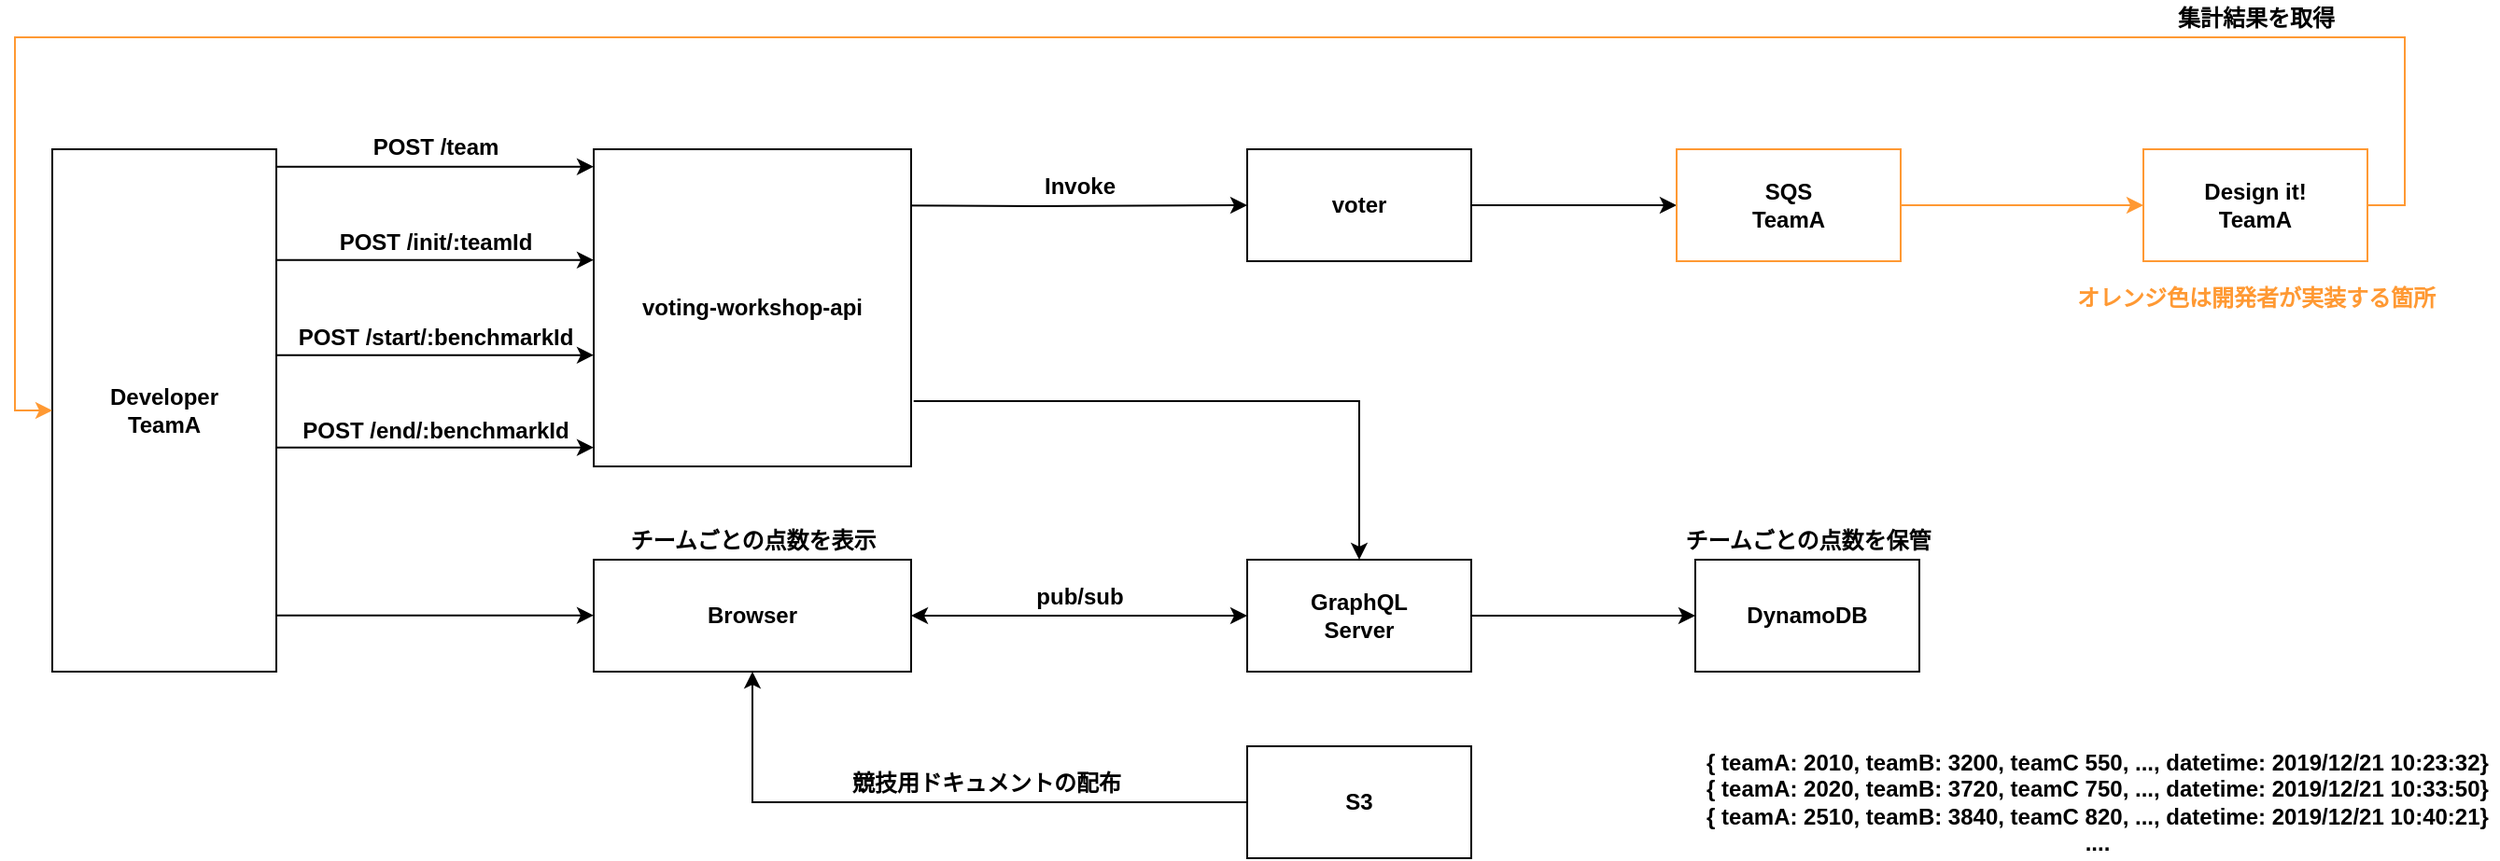<mxfile version="12.3.7" type="github" pages="1">
  <diagram id="oE668b1T04KdqO5-EZjN" name="Page-1">
    <mxGraphModel dx="1794" dy="1002" grid="1" gridSize="10" guides="1" tooltips="1" connect="1" arrows="1" fold="1" page="1" pageScale="1" pageWidth="827" pageHeight="1169" math="0" shadow="0">
      <root>
        <mxCell id="0"/>
        <mxCell id="1" parent="0"/>
        <mxCell id="fTH20Q57ph5YXirQgXdZ-30" style="edgeStyle=orthogonalEdgeStyle;rounded=0;orthogonalLoop=1;jettySize=auto;html=1;exitX=1;exitY=0.5;exitDx=0;exitDy=0;" parent="1" source="fTH20Q57ph5YXirQgXdZ-1" target="fTH20Q57ph5YXirQgXdZ-6" edge="1">
          <mxGeometry relative="1" as="geometry"/>
        </mxCell>
        <mxCell id="fTH20Q57ph5YXirQgXdZ-1" value="&lt;b&gt;voter&lt;br&gt;&lt;/b&gt;" style="rounded=0;whiteSpace=wrap;html=1;" parent="1" vertex="1">
          <mxGeometry x="880" y="110" width="120" height="60" as="geometry"/>
        </mxCell>
        <mxCell id="fTH20Q57ph5YXirQgXdZ-5" style="edgeStyle=orthogonalEdgeStyle;rounded=0;orthogonalLoop=1;jettySize=auto;html=1;exitX=1;exitY=0.5;exitDx=0;exitDy=0;entryX=0;entryY=0.5;entryDx=0;entryDy=0;" parent="1" source="fTH20Q57ph5YXirQgXdZ-2" target="fTH20Q57ph5YXirQgXdZ-3" edge="1">
          <mxGeometry relative="1" as="geometry"/>
        </mxCell>
        <mxCell id="fTH20Q57ph5YXirQgXdZ-2" value="&lt;b&gt;GraphQL&lt;br&gt;Server&lt;br&gt;&lt;/b&gt;" style="rounded=0;whiteSpace=wrap;html=1;" parent="1" vertex="1">
          <mxGeometry x="880" y="330" width="120" height="60" as="geometry"/>
        </mxCell>
        <mxCell id="fTH20Q57ph5YXirQgXdZ-3" value="&lt;b&gt;DynamoDB&lt;br&gt;&lt;/b&gt;" style="rounded=0;whiteSpace=wrap;html=1;" parent="1" vertex="1">
          <mxGeometry x="1120" y="330" width="120" height="60" as="geometry"/>
        </mxCell>
        <mxCell id="fTH20Q57ph5YXirQgXdZ-32" style="edgeStyle=orthogonalEdgeStyle;rounded=0;orthogonalLoop=1;jettySize=auto;html=1;exitX=1;exitY=0.5;exitDx=0;exitDy=0;strokeColor=#FF9933;" parent="1" source="fTH20Q57ph5YXirQgXdZ-6" target="fTH20Q57ph5YXirQgXdZ-31" edge="1">
          <mxGeometry relative="1" as="geometry"/>
        </mxCell>
        <mxCell id="fTH20Q57ph5YXirQgXdZ-6" value="&lt;b&gt;SQS&lt;br&gt;TeamA&lt;br&gt;&lt;/b&gt;" style="rounded=0;whiteSpace=wrap;html=1;strokeColor=#FF9933;" parent="1" vertex="1">
          <mxGeometry x="1110" y="110" width="120" height="60" as="geometry"/>
        </mxCell>
        <mxCell id="fTH20Q57ph5YXirQgXdZ-16" style="edgeStyle=orthogonalEdgeStyle;rounded=0;orthogonalLoop=1;jettySize=auto;html=1;" parent="1" target="fTH20Q57ph5YXirQgXdZ-1" edge="1">
          <mxGeometry relative="1" as="geometry">
            <mxPoint x="652" y="140" as="sourcePoint"/>
          </mxGeometry>
        </mxCell>
        <mxCell id="fTH20Q57ph5YXirQgXdZ-14" value="&lt;b&gt;Developer&lt;br&gt;TeamA&lt;br&gt;&lt;/b&gt;" style="rounded=0;whiteSpace=wrap;html=1;" parent="1" vertex="1">
          <mxGeometry x="240" y="110" width="120" height="280" as="geometry"/>
        </mxCell>
        <mxCell id="fTH20Q57ph5YXirQgXdZ-17" value="&lt;b&gt;voting-workshop-api&lt;br&gt;&lt;/b&gt;" style="rounded=0;whiteSpace=wrap;html=1;" parent="1" vertex="1">
          <mxGeometry x="530" y="110" width="170" height="170" as="geometry"/>
        </mxCell>
        <mxCell id="fTH20Q57ph5YXirQgXdZ-33" style="edgeStyle=orthogonalEdgeStyle;rounded=0;orthogonalLoop=1;jettySize=auto;html=1;exitX=1.008;exitY=0.794;exitDx=0;exitDy=0;exitPerimeter=0;" parent="1" source="fTH20Q57ph5YXirQgXdZ-17" target="fTH20Q57ph5YXirQgXdZ-2" edge="1">
          <mxGeometry relative="1" as="geometry">
            <mxPoint x="650" y="210" as="sourcePoint"/>
          </mxGeometry>
        </mxCell>
        <mxCell id="fTH20Q57ph5YXirQgXdZ-22" value="POST /init/:teamId" style="text;html=1;align=center;verticalAlign=middle;resizable=0;points=[];;autosize=1;fontStyle=1" parent="1" vertex="1">
          <mxGeometry x="385" y="149.5" width="120" height="20" as="geometry"/>
        </mxCell>
        <mxCell id="fTH20Q57ph5YXirQgXdZ-23" style="edgeStyle=orthogonalEdgeStyle;rounded=0;orthogonalLoop=1;jettySize=auto;html=1;exitX=1;exitY=0.118;exitDx=0;exitDy=0;entryX=0;entryY=0.25;entryDx=0;entryDy=0;exitPerimeter=0;" parent="1" edge="1">
          <mxGeometry relative="1" as="geometry">
            <mxPoint x="360" y="269.833" as="sourcePoint"/>
            <mxPoint x="530" y="269.833" as="targetPoint"/>
          </mxGeometry>
        </mxCell>
        <mxCell id="fTH20Q57ph5YXirQgXdZ-26" value="POST /end/:benchmarkId" style="text;html=1;align=center;verticalAlign=middle;resizable=0;points=[];;autosize=1;fontStyle=1" parent="1" vertex="1">
          <mxGeometry x="365" y="250.5" width="160" height="20" as="geometry"/>
        </mxCell>
        <mxCell id="fTH20Q57ph5YXirQgXdZ-51" style="edgeStyle=orthogonalEdgeStyle;rounded=0;orthogonalLoop=1;jettySize=auto;html=1;exitX=1;exitY=0.5;exitDx=0;exitDy=0;entryX=0;entryY=0.5;entryDx=0;entryDy=0;strokeColor=#FF9933;" parent="1" source="fTH20Q57ph5YXirQgXdZ-31" target="fTH20Q57ph5YXirQgXdZ-14" edge="1">
          <mxGeometry relative="1" as="geometry">
            <Array as="points">
              <mxPoint x="1500" y="140"/>
              <mxPoint x="1500" y="50"/>
              <mxPoint x="220" y="50"/>
              <mxPoint x="220" y="250"/>
            </Array>
          </mxGeometry>
        </mxCell>
        <mxCell id="fTH20Q57ph5YXirQgXdZ-31" value="&lt;b&gt;Design it!&lt;br&gt;TeamA&lt;br&gt;&lt;/b&gt;" style="rounded=0;whiteSpace=wrap;html=1;strokeColor=#FF9933;" parent="1" vertex="1">
          <mxGeometry x="1360" y="110" width="120" height="60" as="geometry"/>
        </mxCell>
        <mxCell id="fTH20Q57ph5YXirQgXdZ-34" style="edgeStyle=orthogonalEdgeStyle;rounded=0;orthogonalLoop=1;jettySize=auto;html=1;exitX=1;exitY=0.118;exitDx=0;exitDy=0;entryX=0;entryY=0.25;entryDx=0;entryDy=0;exitPerimeter=0;" parent="1" edge="1">
          <mxGeometry relative="1" as="geometry">
            <mxPoint x="360" y="169.333" as="sourcePoint"/>
            <mxPoint x="530" y="169.333" as="targetPoint"/>
          </mxGeometry>
        </mxCell>
        <mxCell id="fTH20Q57ph5YXirQgXdZ-35" style="edgeStyle=orthogonalEdgeStyle;rounded=0;orthogonalLoop=1;jettySize=auto;html=1;exitX=1;exitY=0.118;exitDx=0;exitDy=0;entryX=0;entryY=0.25;entryDx=0;entryDy=0;exitPerimeter=0;" parent="1" edge="1">
          <mxGeometry relative="1" as="geometry">
            <mxPoint x="360" y="359.833" as="sourcePoint"/>
            <mxPoint x="530" y="359.833" as="targetPoint"/>
          </mxGeometry>
        </mxCell>
        <mxCell id="fTH20Q57ph5YXirQgXdZ-36" value="&lt;b&gt;Browser&lt;br&gt;&lt;/b&gt;" style="rounded=0;whiteSpace=wrap;html=1;" parent="1" vertex="1">
          <mxGeometry x="530" y="330" width="170" height="60" as="geometry"/>
        </mxCell>
        <mxCell id="fTH20Q57ph5YXirQgXdZ-38" value="" style="endArrow=classic;startArrow=classic;html=1;entryX=0;entryY=0.5;entryDx=0;entryDy=0;" parent="1" target="fTH20Q57ph5YXirQgXdZ-2" edge="1">
          <mxGeometry width="50" height="50" relative="1" as="geometry">
            <mxPoint x="700" y="360" as="sourcePoint"/>
            <mxPoint x="700" y="310" as="targetPoint"/>
          </mxGeometry>
        </mxCell>
        <mxCell id="fTH20Q57ph5YXirQgXdZ-39" value="&lt;b&gt;pub/sub&lt;/b&gt;" style="text;html=1;align=center;verticalAlign=middle;resizable=0;points=[];;autosize=1;" parent="1" vertex="1">
          <mxGeometry x="760" y="340" width="60" height="20" as="geometry"/>
        </mxCell>
        <mxCell id="fTH20Q57ph5YXirQgXdZ-40" value="&lt;b&gt;チームごとの点数を表示&lt;/b&gt;" style="text;html=1;align=center;verticalAlign=middle;resizable=0;points=[];;autosize=1;" parent="1" vertex="1">
          <mxGeometry x="540" y="310" width="150" height="20" as="geometry"/>
        </mxCell>
        <mxCell id="fTH20Q57ph5YXirQgXdZ-42" value="Invoke" style="text;html=1;align=center;verticalAlign=middle;resizable=0;points=[];;autosize=1;fontStyle=1" parent="1" vertex="1">
          <mxGeometry x="765" y="120" width="50" height="20" as="geometry"/>
        </mxCell>
        <mxCell id="fTH20Q57ph5YXirQgXdZ-44" value="&lt;b&gt;{ teamA: 2010, teamB: 3200, teamC 550, ..., datetime: 2019/12/21 10:23:32}&lt;br&gt;&lt;/b&gt;&lt;b&gt;{ teamA: 2020, teamB: 3720, teamC 750, ..., datetime: 2019/12/21 10:33:50}&lt;br&gt;&lt;/b&gt;&lt;b&gt;{ teamA: 2510, teamB: 3840, teamC 820, ..., datetime: 2019/12/21 10:40:21}&lt;/b&gt;&lt;b&gt;&lt;br&gt;&lt;/b&gt;&lt;b&gt;....&lt;br&gt;&lt;/b&gt;" style="text;html=1;align=center;verticalAlign=middle;resizable=0;points=[];;autosize=1;" parent="1" vertex="1">
          <mxGeometry x="1120" y="430" width="430" height="60" as="geometry"/>
        </mxCell>
        <mxCell id="fTH20Q57ph5YXirQgXdZ-52" value="&lt;b&gt;集計結果を取得&lt;/b&gt;" style="text;html=1;align=center;verticalAlign=middle;resizable=0;points=[];;autosize=1;" parent="1" vertex="1">
          <mxGeometry x="1370" y="30" width="100" height="20" as="geometry"/>
        </mxCell>
        <mxCell id="fTH20Q57ph5YXirQgXdZ-57" style="edgeStyle=orthogonalEdgeStyle;rounded=0;orthogonalLoop=1;jettySize=auto;html=1;exitX=0;exitY=0.5;exitDx=0;exitDy=0;entryX=0.5;entryY=1;entryDx=0;entryDy=0;strokeColor=#000000;" parent="1" source="fTH20Q57ph5YXirQgXdZ-55" target="fTH20Q57ph5YXirQgXdZ-36" edge="1">
          <mxGeometry relative="1" as="geometry"/>
        </mxCell>
        <mxCell id="fTH20Q57ph5YXirQgXdZ-55" value="&lt;b&gt;S3&lt;br&gt;&lt;/b&gt;" style="rounded=0;whiteSpace=wrap;html=1;" parent="1" vertex="1">
          <mxGeometry x="880" y="430" width="120" height="60" as="geometry"/>
        </mxCell>
        <mxCell id="fTH20Q57ph5YXirQgXdZ-58" value="&lt;b&gt;競技用ドキュメントの配布&lt;/b&gt;" style="text;html=1;align=center;verticalAlign=middle;resizable=0;points=[];;autosize=1;" parent="1" vertex="1">
          <mxGeometry x="660" y="440" width="160" height="20" as="geometry"/>
        </mxCell>
        <mxCell id="fTH20Q57ph5YXirQgXdZ-59" value="&lt;b&gt;チームごとの点数を保管&lt;/b&gt;" style="text;html=1;align=center;verticalAlign=middle;resizable=0;points=[];;autosize=1;" parent="1" vertex="1">
          <mxGeometry x="1105" y="310" width="150" height="20" as="geometry"/>
        </mxCell>
        <mxCell id="fTH20Q57ph5YXirQgXdZ-60" value="&lt;b&gt;&lt;font color=&quot;#ff9933&quot;&gt;オレンジ色は開発者が実装する箇所&lt;/font&gt;&lt;/b&gt;" style="text;html=1;align=center;verticalAlign=middle;resizable=0;points=[];;autosize=1;" parent="1" vertex="1">
          <mxGeometry x="1315" y="180" width="210" height="20" as="geometry"/>
        </mxCell>
        <mxCell id="UiBkj2cFZ55AvHLuVsLr-15" value="POST /start/:benchmarkId" style="text;html=1;align=center;verticalAlign=middle;resizable=0;points=[];;autosize=1;fontStyle=1" parent="1" vertex="1">
          <mxGeometry x="365" y="200.5" width="160" height="20" as="geometry"/>
        </mxCell>
        <mxCell id="UiBkj2cFZ55AvHLuVsLr-16" style="edgeStyle=orthogonalEdgeStyle;rounded=0;orthogonalLoop=1;jettySize=auto;html=1;exitX=1;exitY=0.118;exitDx=0;exitDy=0;entryX=0;entryY=0.25;entryDx=0;entryDy=0;exitPerimeter=0;" parent="1" edge="1">
          <mxGeometry relative="1" as="geometry">
            <mxPoint x="360" y="220.333" as="sourcePoint"/>
            <mxPoint x="530" y="220.333" as="targetPoint"/>
          </mxGeometry>
        </mxCell>
        <mxCell id="oSAieLWTmZ2-Igtrym_7-2" value="POST /team" style="text;html=1;align=center;verticalAlign=middle;resizable=0;points=[];;autosize=1;fontStyle=1" vertex="1" parent="1">
          <mxGeometry x="405" y="98.5" width="80" height="20" as="geometry"/>
        </mxCell>
        <mxCell id="oSAieLWTmZ2-Igtrym_7-3" style="edgeStyle=orthogonalEdgeStyle;rounded=0;orthogonalLoop=1;jettySize=auto;html=1;exitX=1;exitY=0.118;exitDx=0;exitDy=0;entryX=0;entryY=0.25;entryDx=0;entryDy=0;exitPerimeter=0;" edge="1" parent="1">
          <mxGeometry relative="1" as="geometry">
            <mxPoint x="360" y="119.333" as="sourcePoint"/>
            <mxPoint x="530" y="119.333" as="targetPoint"/>
          </mxGeometry>
        </mxCell>
      </root>
    </mxGraphModel>
  </diagram>
</mxfile>
